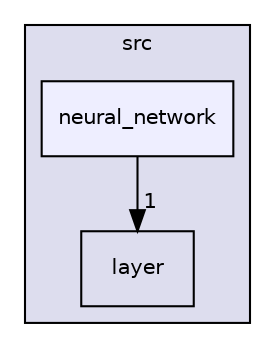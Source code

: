 digraph "/home/runner/work/TinyNeuralNetwork/TinyNeuralNetwork/src/neural_network" {
  compound=true
  node [ fontsize="10", fontname="Helvetica"];
  edge [ labelfontsize="10", labelfontname="Helvetica"];
  subgraph clusterdir_68267d1309a1af8e8297ef4c3efbcdba {
    graph [ bgcolor="#ddddee", pencolor="black", label="src" fontname="Helvetica", fontsize="10", URL="dir_68267d1309a1af8e8297ef4c3efbcdba.html"]
  dir_8b1b1d3ff28e273b117e2ca277e8d05f [shape=box label="layer" URL="dir_8b1b1d3ff28e273b117e2ca277e8d05f.html"];
  dir_a4c1bc47733d52c12dcbe7406a6f5ba1 [shape=box, label="neural_network", style="filled", fillcolor="#eeeeff", pencolor="black", URL="dir_a4c1bc47733d52c12dcbe7406a6f5ba1.html"];
  }
  dir_a4c1bc47733d52c12dcbe7406a6f5ba1->dir_8b1b1d3ff28e273b117e2ca277e8d05f [headlabel="1", labeldistance=1.5 headhref="dir_000003_000001.html"];
}
